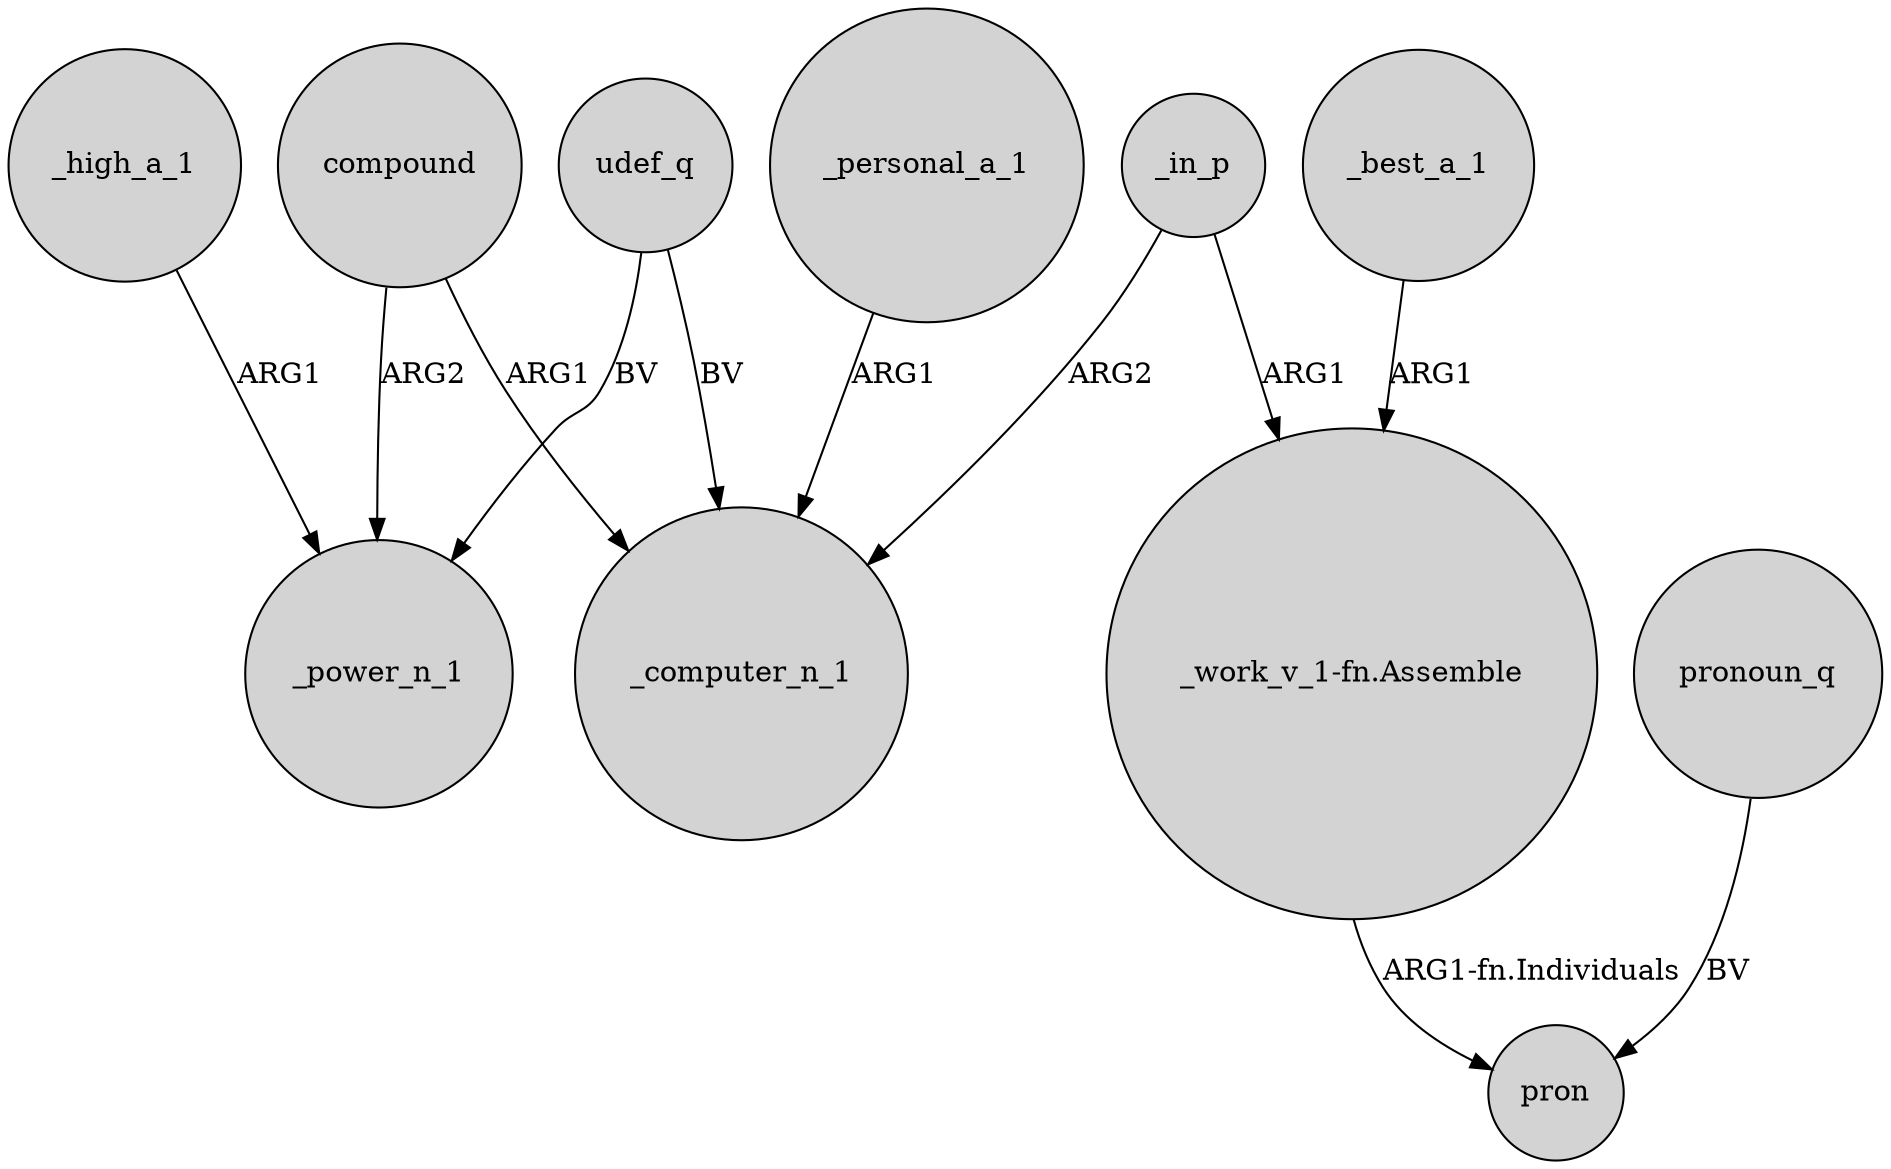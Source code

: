 digraph {
	node [shape=circle style=filled]
	_high_a_1 -> _power_n_1 [label=ARG1]
	compound -> _computer_n_1 [label=ARG1]
	udef_q -> _computer_n_1 [label=BV]
	"_work_v_1-fn.Assemble" -> pron [label="ARG1-fn.Individuals"]
	compound -> _power_n_1 [label=ARG2]
	_personal_a_1 -> _computer_n_1 [label=ARG1]
	_in_p -> _computer_n_1 [label=ARG2]
	pronoun_q -> pron [label=BV]
	_in_p -> "_work_v_1-fn.Assemble" [label=ARG1]
	udef_q -> _power_n_1 [label=BV]
	_best_a_1 -> "_work_v_1-fn.Assemble" [label=ARG1]
}
